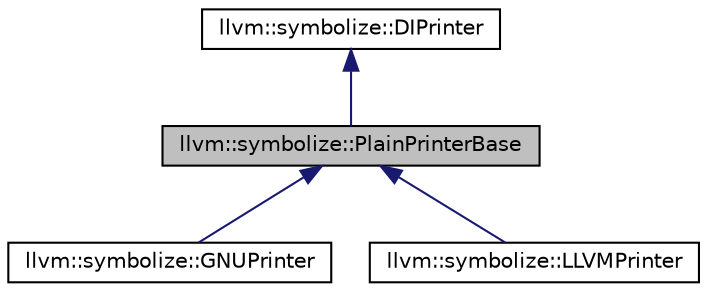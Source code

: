 digraph "llvm::symbolize::PlainPrinterBase"
{
 // LATEX_PDF_SIZE
  bgcolor="transparent";
  edge [fontname="Helvetica",fontsize="10",labelfontname="Helvetica",labelfontsize="10"];
  node [fontname="Helvetica",fontsize="10",shape=record];
  Node1 [label="llvm::symbolize::PlainPrinterBase",height=0.2,width=0.4,color="black", fillcolor="grey75", style="filled", fontcolor="black",tooltip=" "];
  Node2 -> Node1 [dir="back",color="midnightblue",fontsize="10",style="solid",fontname="Helvetica"];
  Node2 [label="llvm::symbolize::DIPrinter",height=0.2,width=0.4,color="black",URL="$classllvm_1_1symbolize_1_1DIPrinter.html",tooltip=" "];
  Node1 -> Node3 [dir="back",color="midnightblue",fontsize="10",style="solid",fontname="Helvetica"];
  Node3 [label="llvm::symbolize::GNUPrinter",height=0.2,width=0.4,color="black",URL="$classllvm_1_1symbolize_1_1GNUPrinter.html",tooltip=" "];
  Node1 -> Node4 [dir="back",color="midnightblue",fontsize="10",style="solid",fontname="Helvetica"];
  Node4 [label="llvm::symbolize::LLVMPrinter",height=0.2,width=0.4,color="black",URL="$classllvm_1_1symbolize_1_1LLVMPrinter.html",tooltip=" "];
}
